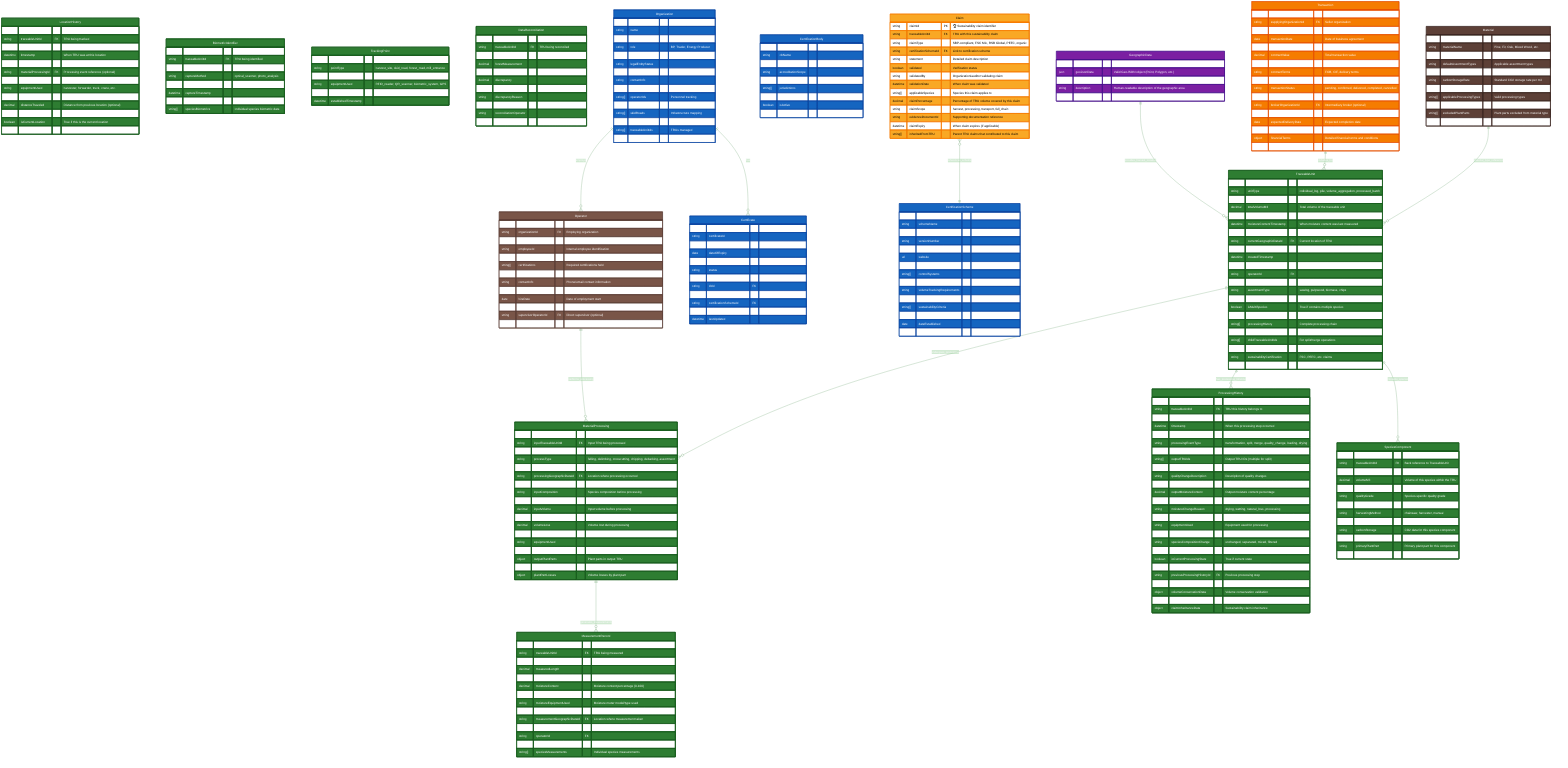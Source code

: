 erDiagram

    %% BOOST Core Biomass Chain of Custody ERD - Thematically Organized with Color Styling
    %% Enhanced model with media-interruption-free traceability and TRU support
    %% Implements comprehensive thematic clustering and actual color coding

    %% Color Theme Definitions
    %%{init: {'theme':'base', 'themeVariables': { 'primaryColor': '#2E7D32', 'primaryTextColor': '#fff', 'primaryBorderColor': '#1B5E20', 'lineColor': '#2E7D32', 'secondaryColor': '#C8E6C9', 'tertiaryColor': '#A5D6A7'}}}%%
    
    %% ============================================================================
    %% 🟢 CORE TRACEABILITY - The Heart of BOOST (Central Positioning)
    %% Primary entities for biomass tracking and processing chain management
    %% Color Theme: Green (#2E7D32) - Forest/Growth/Sustainability
    %% ============================================================================
    
    TraceableUnit {
        string traceableUnitId PK "🔑 CENTRAL: Unique ID for each TRU"
        string unitType "individual_log, pile, volume_aggregation, processed_batch"
        string uniqueIdentifier "biometric_signature, RFID_tag, QR_code"
        decimal totalVolumeM3 "Total volume of the traceable unit"
        decimal currentMoistureContent "Current moisture content percentage"
        datetime moistureContentTimestamp "When moisture content was last measured"
        string moistureContentSource "measurement, calculation, estimate"
        string currentGeographicDataId FK "Current location of TRU"
        string harvestGeographicDataId FK "Harvest location of TRU"
        datetime createdTimestamp
        string harvesterId FK
        string operatorId FK
        string materialTypeId FK "Reference to Material entity"
        string assortmentType "sawlog, pulpwood, biomass, chips"
        string qualityGrade "A, B, C, structural, fuel"
        boolean isMultiSpecies "True if contains multiple species"
        string[] attachedInformation "All data linked to this TRU"
        string[] processingHistory "Complete processing chain"
        string parentTraceableUnitId FK "For split/merge operations"
        string[] childTraceableUnitIds "For split/merge operations"
        string currentStatus "active, processed, delivered, consumed"
        string sustainabilityCertification "FSC, PEFC, etc. claims"
        string[] mediaBreakFlags "Points where data continuity was lost"
    }

    MaterialProcessing {
        string processingId PK "🔑 KEY: Processing operation identifier"
        string inputTraceableUnitId FK "Input TRU being processed"
        string outputTraceableUnitId FK "Output TRU created"
        string processType "felling, delimbing, crosscutting, chipping, debarking, assortment"
        datetime processTimestamp
        string processingGeographicDataId FK "Location where processing occurred"
        string operatorId FK
        string inputComposition "Species composition before processing"
        string outputComposition "Species composition after processing"
        decimal inputVolume "Input volume before processing"
        decimal outputVolume "Output volume after processing"
        decimal volumeLoss "Volume lost during processing"
        string qualityMetrics
        string equipmentUsed
        object inputPlantParts "Plant parts in input TRU"
        object outputPlantParts "Plant parts in output TRU"
        object[] plantPartTransformations "Plant part transformations during processing"
        object plantPartLosses "Volume losses by plant part"
    }

    ProcessingHistory {
        string processingHistoryId PK "🔑 Processing timeline identifier"
        string traceableUnitId FK "TRU this history belongs to"
        string materialProcessingId FK "Processing operation reference"
        datetime timestamp "When this processing step occurred"
        integer processSequenceNumber "Sequential order for this TRU"
        string processingEventType "transformation, split, merge, quality_change, loading, drying"
        string[] inputTRUIds "Input TRU IDs (multiple for merge)"
        string[] outputTRUIds "Output TRU IDs (multiple for split)"
        string processingDuration "ISO 8601 duration format"
        string qualityChangeDescription "Description of quality changes"
        decimal inputMoistureContent "Input moisture content percentage"
        decimal outputMoistureContent "Output moisture content percentage"
        decimal moistureChangeRatio "Output/input moisture ratio"
        string moistureChangeReason "drying, wetting, natural_loss, processing"
        string operatorId FK "Operator who performed processing"
        string equipmentUsed "Equipment used for processing"
        decimal volumeChangeRatio "Output/input volume ratio"
        string speciesCompositionChange "unchanged, separated, mixed, filtered"
        string plantPartTransformation "Summary of plant part changes"
        boolean isCurrentProcessingState "True if current state"
        string processingGeographicDataId FK "Processing location"
        string previousProcessingHistoryId FK "Previous processing step"
        string[] nextProcessingHistoryIds "Next processing steps"
        object volumeConservationData "Volume conservation validation"
        object mediaBreakData "Media break detection and recovery"
        object claimInheritanceData "Sustainability claim inheritance"
    }

    SpeciesComponent {
        string componentId PK "🌲 Species component identifier"
        string traceableUnitId FK "Back reference to TraceableUnit"
        string species "pine, fir, oak, etc."
        decimal volumeM3 "Volume of this species within the TRU"
        decimal percentageByVolume "Percentage of total TRU volume"
        string qualityGrade "Species-specific quality grade"
        string sourceGeographicDataId FK "Geographic origin of this species"
        string harvestingMethod "chainsaw, harvester, manual"
        datetime harvestTimestamp "When this species was harvested"
        string carbonStorage "CO2 data for this species component"
        object plantPartComposition "Plant part breakdown within species"
        string primaryPlantPart "Primary plant part for this component"
        string structuralClassification "Functional plant part classification"
    }

    MeasurementRecord {
        string recordId PK "📏 Measurement record identifier"
        string traceableUnitId FK "TRU being measured"
        decimal measuredVolume
        decimal measuredLength
        decimal measuredDiameter
        decimal moistureContent "Moisture content percentage (0-100)"
        string moistureMeasurementMethod "oven_dry, electrical_resistance, microwave, near_infrared"
        string moistureEquipmentUsed "Moisture meter model/type used"
        string measurementMethod "harvester, mill, manual, optical"
        string measurementGeographicDataId FK "Location where measurement taken"
        datetime measurementTimestamp
        string operatorId FK
        string trackingPointId FK
        string[] speciesMeasurements "Individual species measurements"
    }

    LocationHistory {
        string locationHistoryId PK "📍 Location history identifier"
        string traceableUnitId FK "TRU being tracked"
        string geographicDataId FK "Location at this point in time"
        datetime timestamp "When TRU was at this location"
        string locationEventType "arrival, departure, processing, storage, measurement"
        string materialProcessingId FK "Processing event reference (optional)"
        string operatorId FK "Operator responsible for location change"
        string equipmentUsed "harvester, forwarder, truck, crane, etc."
        string notes "Additional context about location event"
        decimal distanceTraveled "Distance from previous location (optional)"
        string transportMethod "truck, rail, ship, conveyor, manual"
        boolean isCurrentLocation "True if this is the current location"
        string[] verificationMethods "GPS, RFID, visual_confirmation, biometric_scan"
    }

    BiometricIdentifier {
        string biometricId PK "🔬 Biometric identifier"
        string traceableUnitId FK "TRU being identified"
        string biometricSignature "optical pattern data"
        string captureMethod "optical_scanner, photo_analysis"
        string captureGeographicDataId FK "Location where biometric captured"
        datetime captureTimestamp
        string trackingPointId FK
        string[] speciesBiometrics "Individual species biometric data"
    }

    TrackingPoint {
        string trackingPointId PK "📡 Tracking point identifier"
        string pointType "harvest_site, skid_road, forest_road, mill_entrance"
        string geographicDataId FK "Location of tracking point"
        string equipmentUsed "RFID_reader, QR_scanner, biometric_system, GPS"
        string operatorId FK
        datetime establishedTimestamp
    }

    DataReconciliation {
        string reconciliationId PK "🔄 Reconciliation record identifier"
        string traceableUnitId FK "TRU being reconciled"
        string transactionId FK
        decimal forestMeasurement
        decimal millMeasurement
        decimal discrepancy
        string reconciliationStatus "pending, resolved, disputed"
        string discrepancyReason
        datetime reconciliationDate
        string reconciliationOperator
        string[] speciesDiscrepancies "Per-species discrepancies"
    }

    %% ============================================================================
    %% 🔵 ORGANIZATIONAL FOUNDATION - Business Structure & Certification
    %% Core organizational entities and certification framework
    %% Color Theme: Blue (#1565C0) - Trust/Certification/Authority
    %% ============================================================================
    
    Organization {
        string organizationId PK "🏢 Organization identifier"
        string name
        string address
        string role "BP, Trader, Energy Producer"
        string scopeOfOperations
        string legalEntityStatus
        string certificateCode FK
        string contactInfo
        string[] equipmentIds "Harvester/machine tracking"
        string[] operatorIds "Personnel tracking"
        string[] harvestSites "Operational locations"
        string[] skidRoads "Infrastructure mapping"
        string[] forestRoads "Transportation routes"
        string[] traceableUnitIds "TRUs managed"
        string[] geographicDataIds FK "Geographic areas of operation"
    }

    Certificate {
        string certificateNumber PK "📜 Certificate identifier"
        string certificateId
        date dateOfIssue
        date dateOfExpiry
        string scopeOfCertification
        string status
        string versionNumber
        string cbId FK
        string organizationId FK
        string certificationSchemeId FK
        string certificateGeographicDataId FK "Geographic scope of certificate"
        datetime lastUpdated
    }

    CertificationScheme {
        string schemeId PK "🛡️ Certification scheme identifier"
        string schemeName
        string recognitionStatus
        string versionNumber
        string description
        uri website
        string[] materialCategories
        string[] controlSystems
        string labelUseRequirements
        string volumeTrackingRequirements
        string dueDiligenceRequirements
        string[] sustainabilityCriteria
        string[] applicableRegions
        date dateEstablished
        datetime lastUpdated
    }

    CertificationBody {
        string cbId PK "🏛️ Certification body identifier"
        string cbName
        string accreditationStatus
        string accreditationScope
        object contactInformation
        string[] jurisdictions
        string[] sectorsServed
        boolean isActive
        datetime lastUpdated
    }

    %% Other entity groups follow the same pattern...
    %% Abbreviated for space - full entities preserved in main ERD

    Material {
        string materialTypeId PK "🪵 Material type identifier"
        string materialName "Pine, Fir, Oak, Mixed Wood, etc."
        string materialCategory "softwood, hardwood, mixed"
        string defaultAssortmentTypes "Applicable assortment types"
        string standardQualityGrades "Standard quality grades"
        string carbonStorageRate "Standard CO2 storage rate per m3"
        string density "Standard density values"
        string[] applicableProcessingTypes "Valid processing types"
        string[] applicablePlantParts "Plant parts included in material type"
        string[] excludedPlantParts "Plant parts excluded from material type"
        object plantPartProcessingSpecs "Processing specifications by plant part"
    }

    Transaction {
        string transactionId PK "💰 Business transaction identifier"
        string supplyingOrganizationId FK "Seller organization"
        string customerOrganizationId FK "Buyer organization"
        date transactionDate "Date of business agreement"
        string salesDocumentId FK "Legal sales documentation"
        decimal contractValue "Total transaction value"
        string contractCurrency "Currency of transaction"
        string contractTerms "FOB, CIF, delivery terms"
        string paymentTerms "Net 30, cash on delivery"
        string transactionStatus "pending, confirmed, delivered, completed, cancelled"
        string transactionGeographicDataId FK "Primary transaction location"
        string brokerOrganizationId FK "Intermediary broker (optional)"
        date contractSignedDate "When contract was executed"
        date expectedDeliveryDate "Expected completion date"
        string[] complianceRequirements "Regulatory compliance needed"
        object financialTerms "Detailed financial terms and conditions"
        datetime lastUpdated "Last modification timestamp"
    }

    Claim {
        string claimId PK "🏆 Sustainability claim identifier"
        string traceableUnitId FK "TRU with this sustainability claim"
        string claimType "SBP-compliant, FSC Mix, RSB Global, PEFC, organic"
        string certificationSchemeId FK "Link to certification scheme"
        string statement "Detailed claim description"
        boolean validated "Verification status"
        string validatedBy "Organization/auditor validating claim"
        datetime validationDate "When claim was validated"
        string[] applicableSpecies "Species this claim applies to"
        decimal claimPercentage "Percentage of TRU volume covered by this claim"
        string claimScope "harvest, processing, transport, full_chain"
        string evidenceDocumentId "Supporting documentation reference"
        datetime claimExpiry "When claim expires (if applicable)"
        string[] inheritedFromTRU "Parent TRU claims that contributed to this claim"
    }

    GeographicData {
        string geographicDataId PK "🗺️ Geographic data identifier"
        json geoJsonData "Valid GeoJSON object (Point, Polygon, etc.)"
        string dataType "harvest_site, processing_location, administrative_boundary, supply_base_area"
        string description "Human-readable description of the geographic area"
        datetime lastUpdated
    }

    Operator {
        string operatorId PK "👤 Operator identifier"
        string organizationId FK "Employing organization"
        string operatorName "Full name of operator"
        string employeeId "Internal employee identification"
        string operatorType "harvester_operator, mill_operator, transport_driver, quality_inspector"
        string[] certifications "Required certifications held"
        string[] equipmentAuthorizations "Equipment operator is authorized to use"
        string contactInfo "Phone/email contact information"
        boolean isActive "Current employment status"
        date hireDate "Date of employment start"
        string[] skillsQualifications "Relevant skills and qualifications"
        string supervisorOperatorId FK "Direct supervisor (optional)"
        datetime lastUpdated "Last modification timestamp"
    }

    %% Apply color styling with classDef
    classDef coreTraceability fill:#2E7D32,stroke:#1B5E20,stroke-width:3px,color:#fff
    classDef orgFoundation fill:#1565C0,stroke:#0D47A1,stroke-width:2px,color:#fff
    classDef materialSupply fill:#5D4037,stroke:#3E2723,stroke-width:2px,color:#fff
    classDef transaction fill:#F57C00,stroke:#E65100,stroke-width:2px,color:#fff
    classDef sustainability fill:#F9A825,stroke:#F57C00,stroke-width:2px,color:#000
    classDef geographic fill:#7B1FA2,stroke:#4A148C,stroke-width:2px,color:#fff
    classDef personnel fill:#795548,stroke:#5D4037,stroke-width:2px,color:#fff

    %% Apply styles to entities
    class TraceableUnit,MaterialProcessing,ProcessingHistory,SpeciesComponent,MeasurementRecord,LocationHistory,BiometricIdentifier,TrackingPoint,DataReconciliation coreTraceability
    class Organization,Certificate,CertificationScheme,CertificationBody orgFoundation
    class Material materialSupply
    class Transaction transaction
    class Claim sustainability
    class GeographicData geographic
    class Operator personnel

    %% Core relationships (abbreviated for space)
    TraceableUnit ||--o{ SpeciesComponent : "contains_species"
    TraceableUnit ||--o{ MaterialProcessing : "undergoes_processing"
    TraceableUnit ||--o{ ProcessingHistory : "has_processing_timeline"
    MaterialProcessing ||--o{ MeasurementRecord : "generates_measurements"
    Organization ||--o{ Certificate : "has"
    Material ||--o{ TraceableUnit : "material_type_reference"
    Transaction ||--o{ TraceableUnit : "includes_tru"
    Claim }o--|| CertificationScheme : "references_scheme"
    GeographicData ||--o{ TraceableUnit : "provides_harvest_location"
    Organization ||--o{ Operator : "employs"
    Operator ||--o{ MaterialProcessing : "performs_processing"